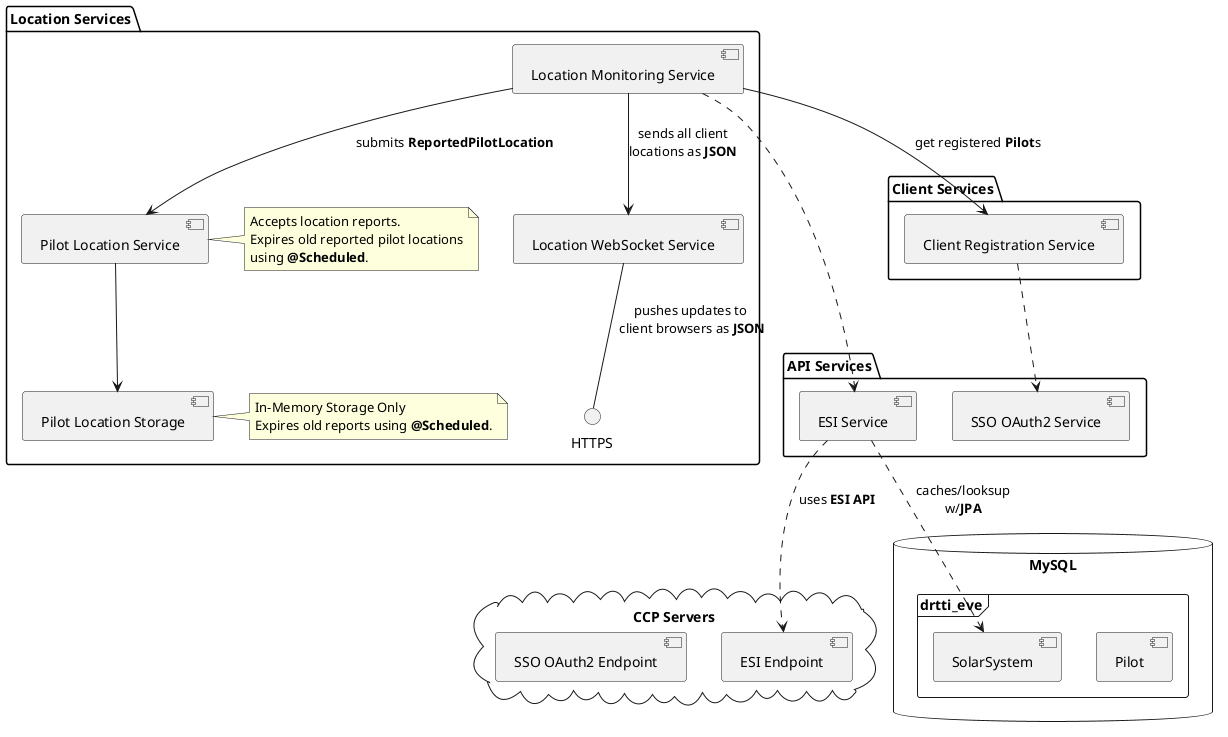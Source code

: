 @startuml
package "API Services" {
  [ ESI Service ]
  [ SSO OAuth2 Service ]
}
package "Client Services" {
  [ Client Registration Service ]
  [ Client Registration Service ] ..> [ SSO OAuth2 Service ]
}

package "Location Services" {
  [ Location Monitoring Service ]
  [ Pilot Location Service ]
  [ Pilot Location Storage ]
  [ Location WebSocket Service ] -- HTTPS : pushes updates to\n client browsers as <b>JSON</b>
  [ Pilot Location Service ] --> [ Pilot Location Storage ]
  [ Location Monitoring Service ] ..> [ ESI Service ]
  [ Location Monitoring Service ] --> [ Client Registration Service ] : get registered <b>Pilot</b>s
  [ Location Monitoring Service ] --> [ Location WebSocket Service ] : sends all client\nlocations as <b>JSON</b>
  [ Location Monitoring Service ] --> [ Pilot Location Service ] : submits <b>ReportedPilotLocation</b>

  note left of [ Pilot Location Storage ] : In-Memory Storage Only\nExpires old reports using <b>@Scheduled</b>.
  note left of [ Pilot Location Service ] : Accepts location reports.\nExpires old reported pilot locations\nusing <b>@Scheduled</b>.
}

cloud "CCP Servers" {
  [ ESI Endpoint ]
  [ SSO OAuth2 Endpoint ]
}

database "MySQL" {

  frame "drtti_eve" {
    [ Pilot ]
    [ SolarSystem ]
  }
  [ ESI Service ] ..> [ ESI Endpoint ] : uses <b>ESI API</b>
  [ ESI Service ] ..> [ SolarSystem ] : caches/looksup\nw/<b>JPA</b>

}

@enduml